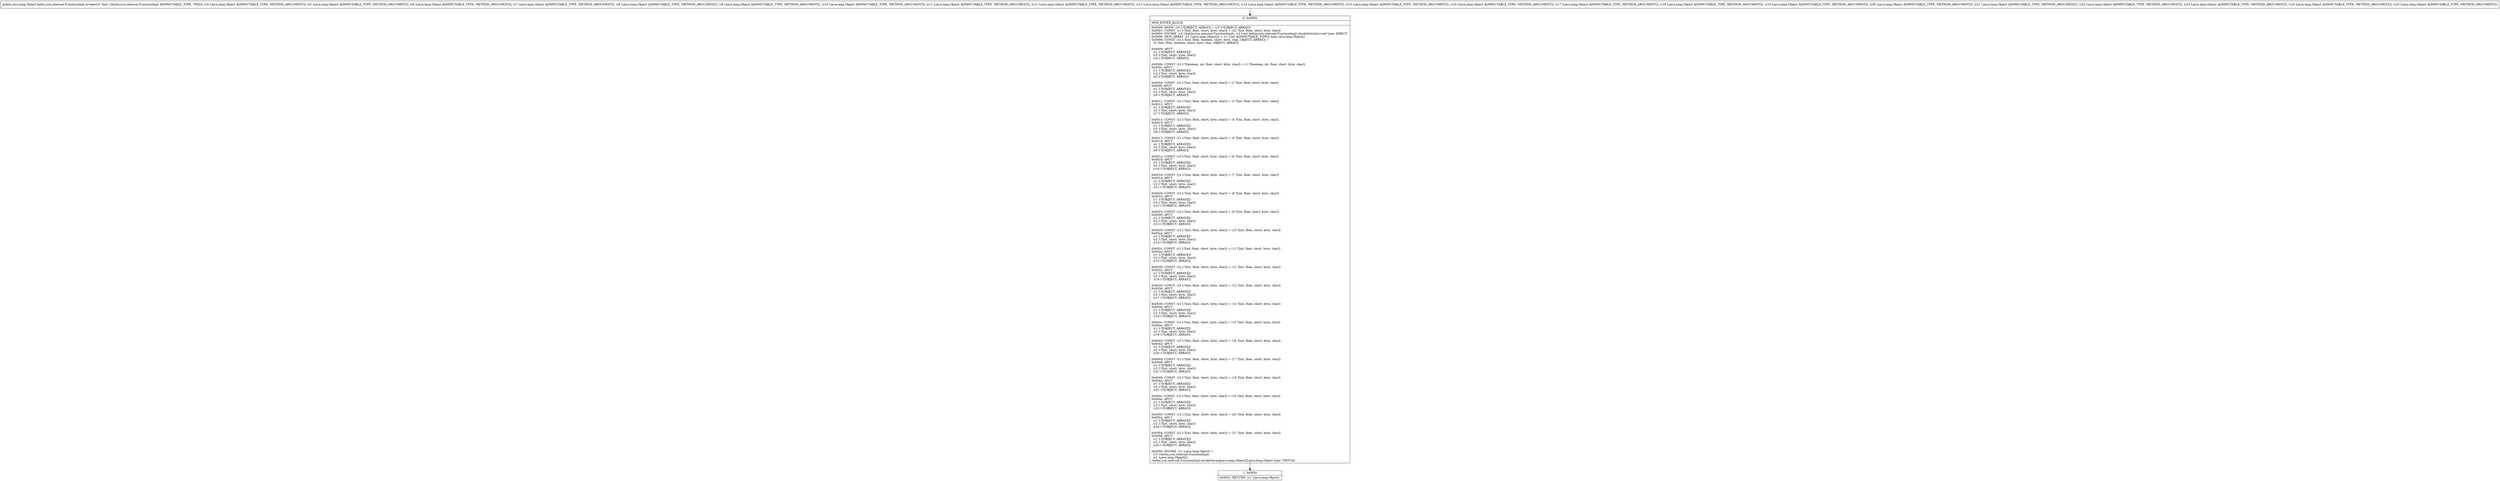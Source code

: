 digraph "CFG forkotlin.jvm.internal.FunctionImpl.invoke(Ljava\/lang\/Object;Ljava\/lang\/Object;Ljava\/lang\/Object;Ljava\/lang\/Object;Ljava\/lang\/Object;Ljava\/lang\/Object;Ljava\/lang\/Object;Ljava\/lang\/Object;Ljava\/lang\/Object;Ljava\/lang\/Object;Ljava\/lang\/Object;Ljava\/lang\/Object;Ljava\/lang\/Object;Ljava\/lang\/Object;Ljava\/lang\/Object;Ljava\/lang\/Object;Ljava\/lang\/Object;Ljava\/lang\/Object;Ljava\/lang\/Object;Ljava\/lang\/Object;Ljava\/lang\/Object;Ljava\/lang\/Object;)Ljava\/lang\/Object;" {
Node_0 [shape=record,label="{0\:\ 0x0000|MTH_ENTER_BLOCK\l|0x0000: MOVE  (r0 I:?[OBJECT, ARRAY]) = (r3 I:?[OBJECT, ARRAY]) \l0x0001: CONST  (r1 I:?[int, float, short, byte, char]) = (22 ?[int, float, short, byte, char]) \l0x0003: INVOKE  (r3 I:kotlin.jvm.internal.FunctionImpl), (r1 I:int) kotlin.jvm.internal.FunctionImpl.checkArity(int):void type: DIRECT \l0x0006: NEW_ARRAY  (r1 I:java.lang.Object[]) = (r1 I:int A[IMMUTABLE_TYPE]) type: java.lang.Object[] \l0x0008: CONST  (r2 I:?[int, float, boolean, short, byte, char, OBJECT, ARRAY]) = \l  (0 ?[int, float, boolean, short, byte, char, OBJECT, ARRAY])\l \l0x0009: APUT  \l  (r1 I:?[OBJECT, ARRAY][])\l  (r2 I:?[int, short, byte, char])\l  (r4 I:?[OBJECT, ARRAY])\l \l0x000b: CONST  (r2 I:?[boolean, int, float, short, byte, char]) = (1 ?[boolean, int, float, short, byte, char]) \l0x000c: APUT  \l  (r1 I:?[OBJECT, ARRAY][])\l  (r2 I:?[int, short, byte, char])\l  (r5 I:?[OBJECT, ARRAY])\l \l0x000e: CONST  (r2 I:?[int, float, short, byte, char]) = (2 ?[int, float, short, byte, char]) \l0x000f: APUT  \l  (r1 I:?[OBJECT, ARRAY][])\l  (r2 I:?[int, short, byte, char])\l  (r6 I:?[OBJECT, ARRAY])\l \l0x0011: CONST  (r2 I:?[int, float, short, byte, char]) = (3 ?[int, float, short, byte, char]) \l0x0012: APUT  \l  (r1 I:?[OBJECT, ARRAY][])\l  (r2 I:?[int, short, byte, char])\l  (r7 I:?[OBJECT, ARRAY])\l \l0x0014: CONST  (r2 I:?[int, float, short, byte, char]) = (4 ?[int, float, short, byte, char]) \l0x0015: APUT  \l  (r1 I:?[OBJECT, ARRAY][])\l  (r2 I:?[int, short, byte, char])\l  (r8 I:?[OBJECT, ARRAY])\l \l0x0017: CONST  (r2 I:?[int, float, short, byte, char]) = (5 ?[int, float, short, byte, char]) \l0x0018: APUT  \l  (r1 I:?[OBJECT, ARRAY][])\l  (r2 I:?[int, short, byte, char])\l  (r9 I:?[OBJECT, ARRAY])\l \l0x001a: CONST  (r2 I:?[int, float, short, byte, char]) = (6 ?[int, float, short, byte, char]) \l0x001b: APUT  \l  (r1 I:?[OBJECT, ARRAY][])\l  (r2 I:?[int, short, byte, char])\l  (r10 I:?[OBJECT, ARRAY])\l \l0x001d: CONST  (r2 I:?[int, float, short, byte, char]) = (7 ?[int, float, short, byte, char]) \l0x001e: APUT  \l  (r1 I:?[OBJECT, ARRAY][])\l  (r2 I:?[int, short, byte, char])\l  (r11 I:?[OBJECT, ARRAY])\l \l0x0020: CONST  (r2 I:?[int, float, short, byte, char]) = (8 ?[int, float, short, byte, char]) \l0x0022: APUT  \l  (r1 I:?[OBJECT, ARRAY][])\l  (r2 I:?[int, short, byte, char])\l  (r12 I:?[OBJECT, ARRAY])\l \l0x0024: CONST  (r2 I:?[int, float, short, byte, char]) = (9 ?[int, float, short, byte, char]) \l0x0026: APUT  \l  (r1 I:?[OBJECT, ARRAY][])\l  (r2 I:?[int, short, byte, char])\l  (r13 I:?[OBJECT, ARRAY])\l \l0x0028: CONST  (r2 I:?[int, float, short, byte, char]) = (10 ?[int, float, short, byte, char]) \l0x002a: APUT  \l  (r1 I:?[OBJECT, ARRAY][])\l  (r2 I:?[int, short, byte, char])\l  (r14 I:?[OBJECT, ARRAY])\l \l0x002c: CONST  (r2 I:?[int, float, short, byte, char]) = (11 ?[int, float, short, byte, char]) \l0x002e: APUT  \l  (r1 I:?[OBJECT, ARRAY][])\l  (r2 I:?[int, short, byte, char])\l  (r15 I:?[OBJECT, ARRAY])\l \l0x0030: CONST  (r2 I:?[int, float, short, byte, char]) = (12 ?[int, float, short, byte, char]) \l0x0032: APUT  \l  (r1 I:?[OBJECT, ARRAY][])\l  (r2 I:?[int, short, byte, char])\l  (r16 I:?[OBJECT, ARRAY])\l \l0x0034: CONST  (r2 I:?[int, float, short, byte, char]) = (13 ?[int, float, short, byte, char]) \l0x0036: APUT  \l  (r1 I:?[OBJECT, ARRAY][])\l  (r2 I:?[int, short, byte, char])\l  (r17 I:?[OBJECT, ARRAY])\l \l0x0038: CONST  (r2 I:?[int, float, short, byte, char]) = (14 ?[int, float, short, byte, char]) \l0x003a: APUT  \l  (r1 I:?[OBJECT, ARRAY][])\l  (r2 I:?[int, short, byte, char])\l  (r18 I:?[OBJECT, ARRAY])\l \l0x003c: CONST  (r2 I:?[int, float, short, byte, char]) = (15 ?[int, float, short, byte, char]) \l0x003e: APUT  \l  (r1 I:?[OBJECT, ARRAY][])\l  (r2 I:?[int, short, byte, char])\l  (r19 I:?[OBJECT, ARRAY])\l \l0x0040: CONST  (r2 I:?[int, float, short, byte, char]) = (16 ?[int, float, short, byte, char]) \l0x0042: APUT  \l  (r1 I:?[OBJECT, ARRAY][])\l  (r2 I:?[int, short, byte, char])\l  (r20 I:?[OBJECT, ARRAY])\l \l0x0044: CONST  (r2 I:?[int, float, short, byte, char]) = (17 ?[int, float, short, byte, char]) \l0x0046: APUT  \l  (r1 I:?[OBJECT, ARRAY][])\l  (r2 I:?[int, short, byte, char])\l  (r21 I:?[OBJECT, ARRAY])\l \l0x0048: CONST  (r2 I:?[int, float, short, byte, char]) = (18 ?[int, float, short, byte, char]) \l0x004a: APUT  \l  (r1 I:?[OBJECT, ARRAY][])\l  (r2 I:?[int, short, byte, char])\l  (r22 I:?[OBJECT, ARRAY])\l \l0x004c: CONST  (r2 I:?[int, float, short, byte, char]) = (19 ?[int, float, short, byte, char]) \l0x004e: APUT  \l  (r1 I:?[OBJECT, ARRAY][])\l  (r2 I:?[int, short, byte, char])\l  (r23 I:?[OBJECT, ARRAY])\l \l0x0050: CONST  (r2 I:?[int, float, short, byte, char]) = (20 ?[int, float, short, byte, char]) \l0x0052: APUT  \l  (r1 I:?[OBJECT, ARRAY][])\l  (r2 I:?[int, short, byte, char])\l  (r24 I:?[OBJECT, ARRAY])\l \l0x0054: CONST  (r2 I:?[int, float, short, byte, char]) = (21 ?[int, float, short, byte, char]) \l0x0056: APUT  \l  (r1 I:?[OBJECT, ARRAY][])\l  (r2 I:?[int, short, byte, char])\l  (r25 I:?[OBJECT, ARRAY])\l \l0x0058: INVOKE  (r1 I:java.lang.Object) = \l  (r3 I:kotlin.jvm.internal.FunctionImpl)\l  (r1 I:java.lang.Object[])\l kotlin.jvm.internal.FunctionImpl.invokeVararg(java.lang.Object[]):java.lang.Object type: VIRTUAL \l}"];
Node_1 [shape=record,label="{1\:\ 0x005c|0x005c: RETURN  (r1 I:java.lang.Object) \l}"];
MethodNode[shape=record,label="{public java.lang.Object kotlin.jvm.internal.FunctionImpl.invoke((r3 'this' I:kotlin.jvm.internal.FunctionImpl A[IMMUTABLE_TYPE, THIS]), (r4 I:java.lang.Object A[IMMUTABLE_TYPE, METHOD_ARGUMENT]), (r5 I:java.lang.Object A[IMMUTABLE_TYPE, METHOD_ARGUMENT]), (r6 I:java.lang.Object A[IMMUTABLE_TYPE, METHOD_ARGUMENT]), (r7 I:java.lang.Object A[IMMUTABLE_TYPE, METHOD_ARGUMENT]), (r8 I:java.lang.Object A[IMMUTABLE_TYPE, METHOD_ARGUMENT]), (r9 I:java.lang.Object A[IMMUTABLE_TYPE, METHOD_ARGUMENT]), (r10 I:java.lang.Object A[IMMUTABLE_TYPE, METHOD_ARGUMENT]), (r11 I:java.lang.Object A[IMMUTABLE_TYPE, METHOD_ARGUMENT]), (r12 I:java.lang.Object A[IMMUTABLE_TYPE, METHOD_ARGUMENT]), (r13 I:java.lang.Object A[IMMUTABLE_TYPE, METHOD_ARGUMENT]), (r14 I:java.lang.Object A[IMMUTABLE_TYPE, METHOD_ARGUMENT]), (r15 I:java.lang.Object A[IMMUTABLE_TYPE, METHOD_ARGUMENT]), (r16 I:java.lang.Object A[IMMUTABLE_TYPE, METHOD_ARGUMENT]), (r17 I:java.lang.Object A[IMMUTABLE_TYPE, METHOD_ARGUMENT]), (r18 I:java.lang.Object A[IMMUTABLE_TYPE, METHOD_ARGUMENT]), (r19 I:java.lang.Object A[IMMUTABLE_TYPE, METHOD_ARGUMENT]), (r20 I:java.lang.Object A[IMMUTABLE_TYPE, METHOD_ARGUMENT]), (r21 I:java.lang.Object A[IMMUTABLE_TYPE, METHOD_ARGUMENT]), (r22 I:java.lang.Object A[IMMUTABLE_TYPE, METHOD_ARGUMENT]), (r23 I:java.lang.Object A[IMMUTABLE_TYPE, METHOD_ARGUMENT]), (r24 I:java.lang.Object A[IMMUTABLE_TYPE, METHOD_ARGUMENT]), (r25 I:java.lang.Object A[IMMUTABLE_TYPE, METHOD_ARGUMENT])) }"];
MethodNode -> Node_0;
Node_0 -> Node_1;
}

